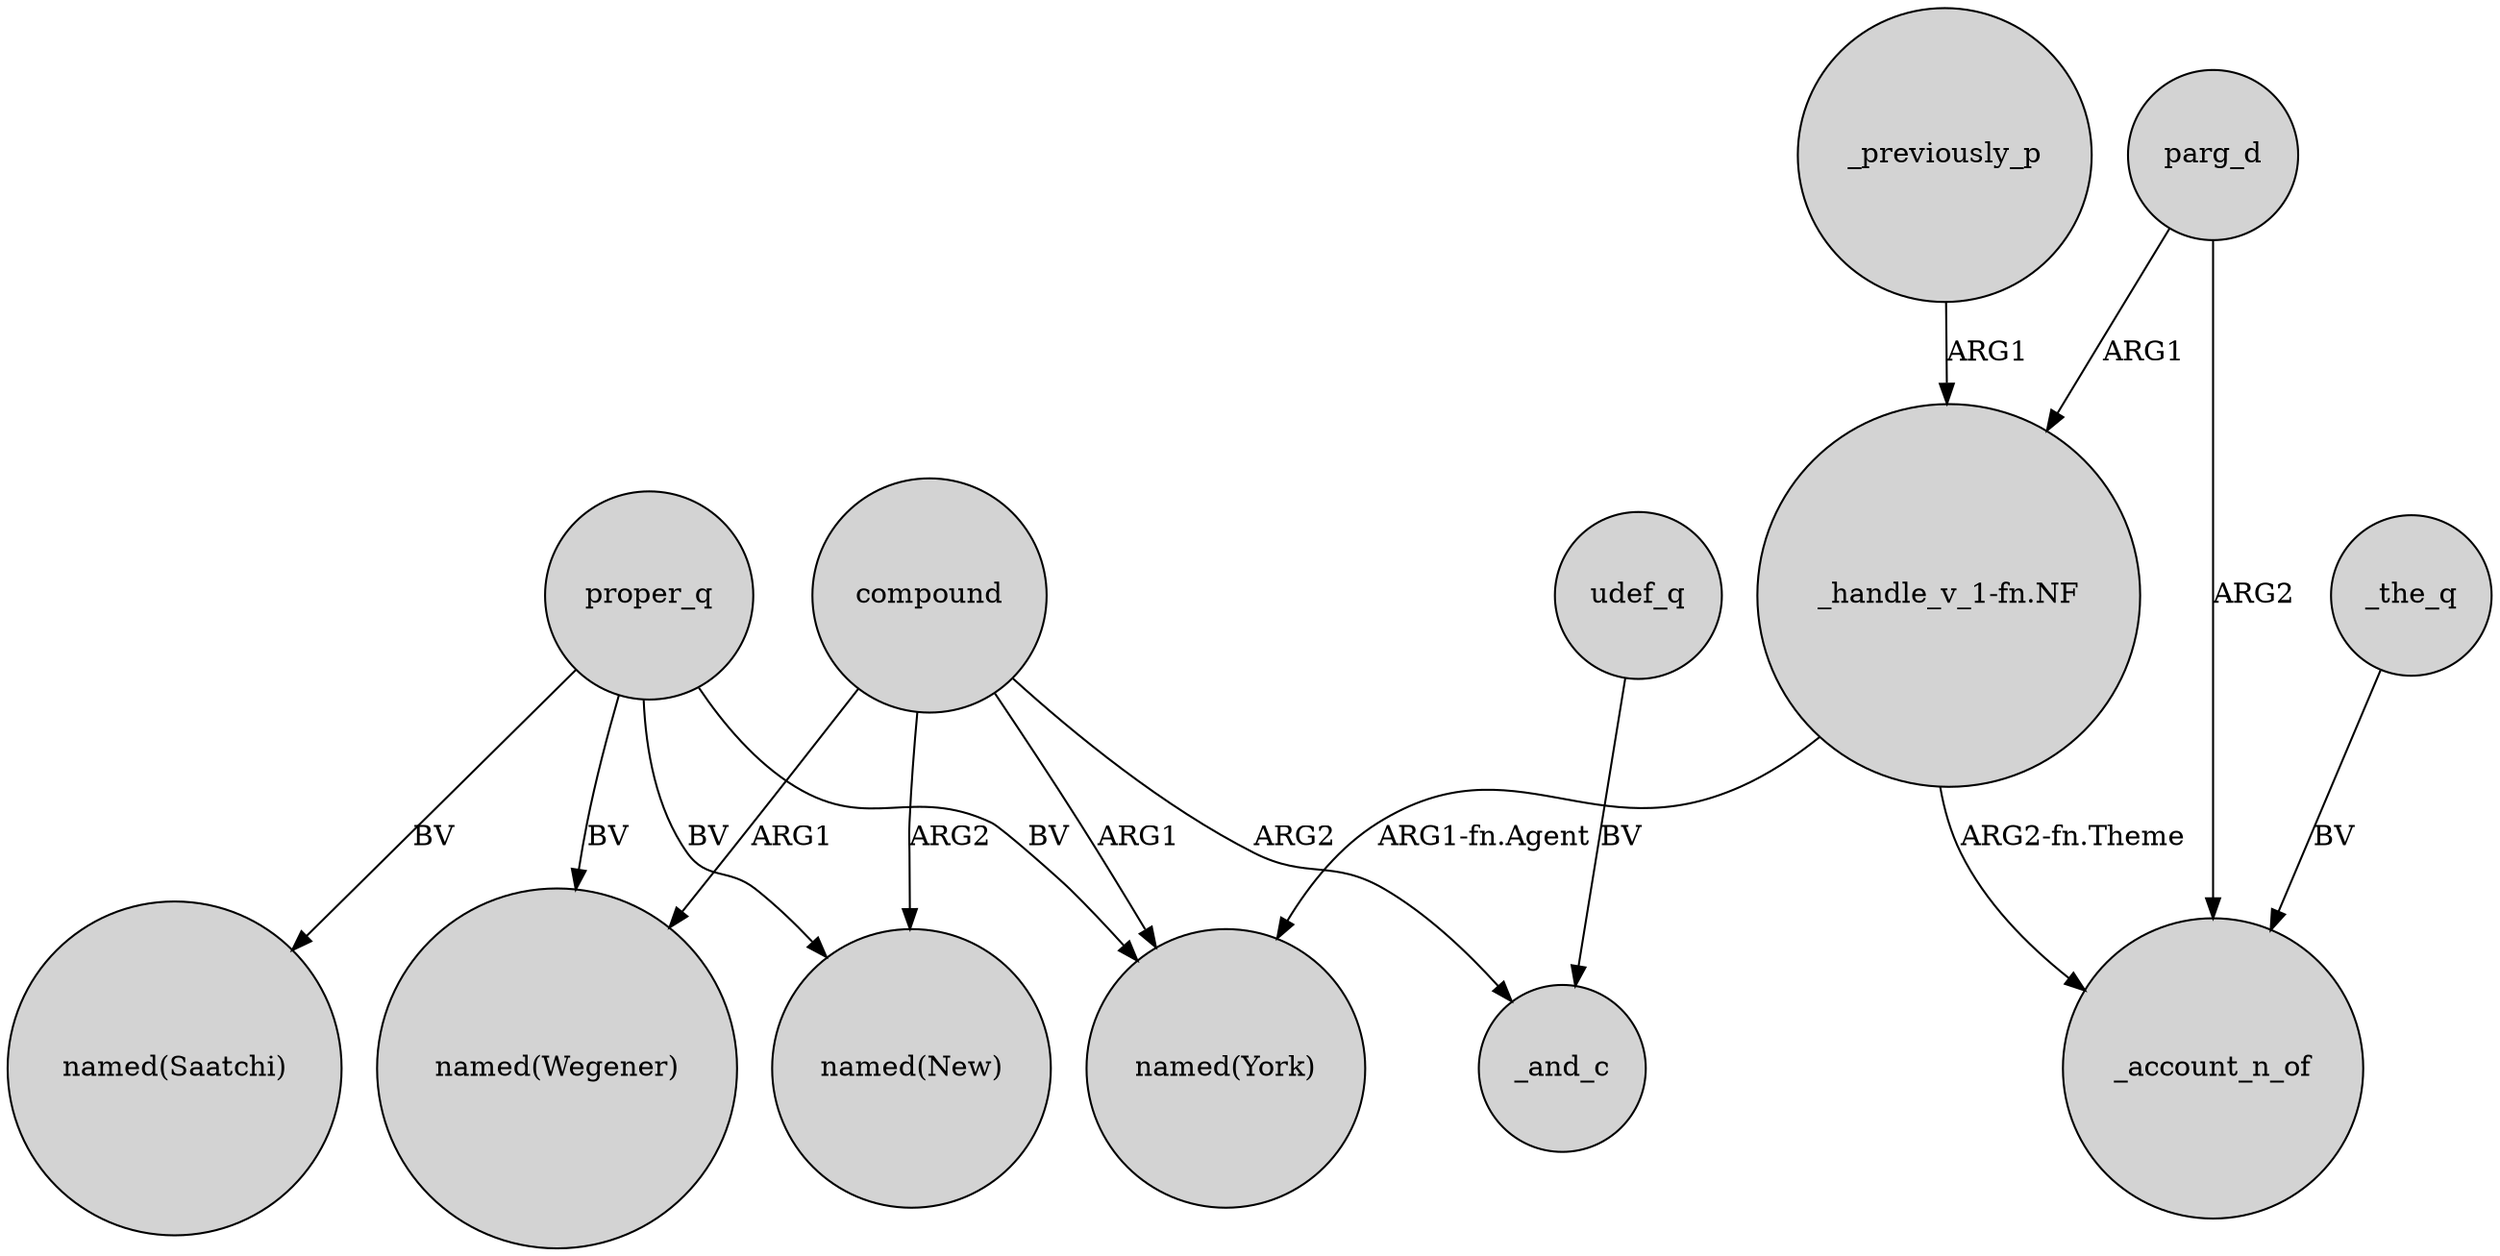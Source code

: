 digraph {
	node [shape=circle style=filled]
	_previously_p -> "_handle_v_1-fn.NF" [label=ARG1]
	compound -> "named(Wegener)" [label=ARG1]
	compound -> _and_c [label=ARG2]
	compound -> "named(York)" [label=ARG1]
	"_handle_v_1-fn.NF" -> "named(York)" [label="ARG1-fn.Agent"]
	compound -> "named(New)" [label=ARG2]
	parg_d -> _account_n_of [label=ARG2]
	"_handle_v_1-fn.NF" -> _account_n_of [label="ARG2-fn.Theme"]
	parg_d -> "_handle_v_1-fn.NF" [label=ARG1]
	_the_q -> _account_n_of [label=BV]
	proper_q -> "named(York)" [label=BV]
	udef_q -> _and_c [label=BV]
	proper_q -> "named(New)" [label=BV]
	proper_q -> "named(Wegener)" [label=BV]
	proper_q -> "named(Saatchi)" [label=BV]
}
